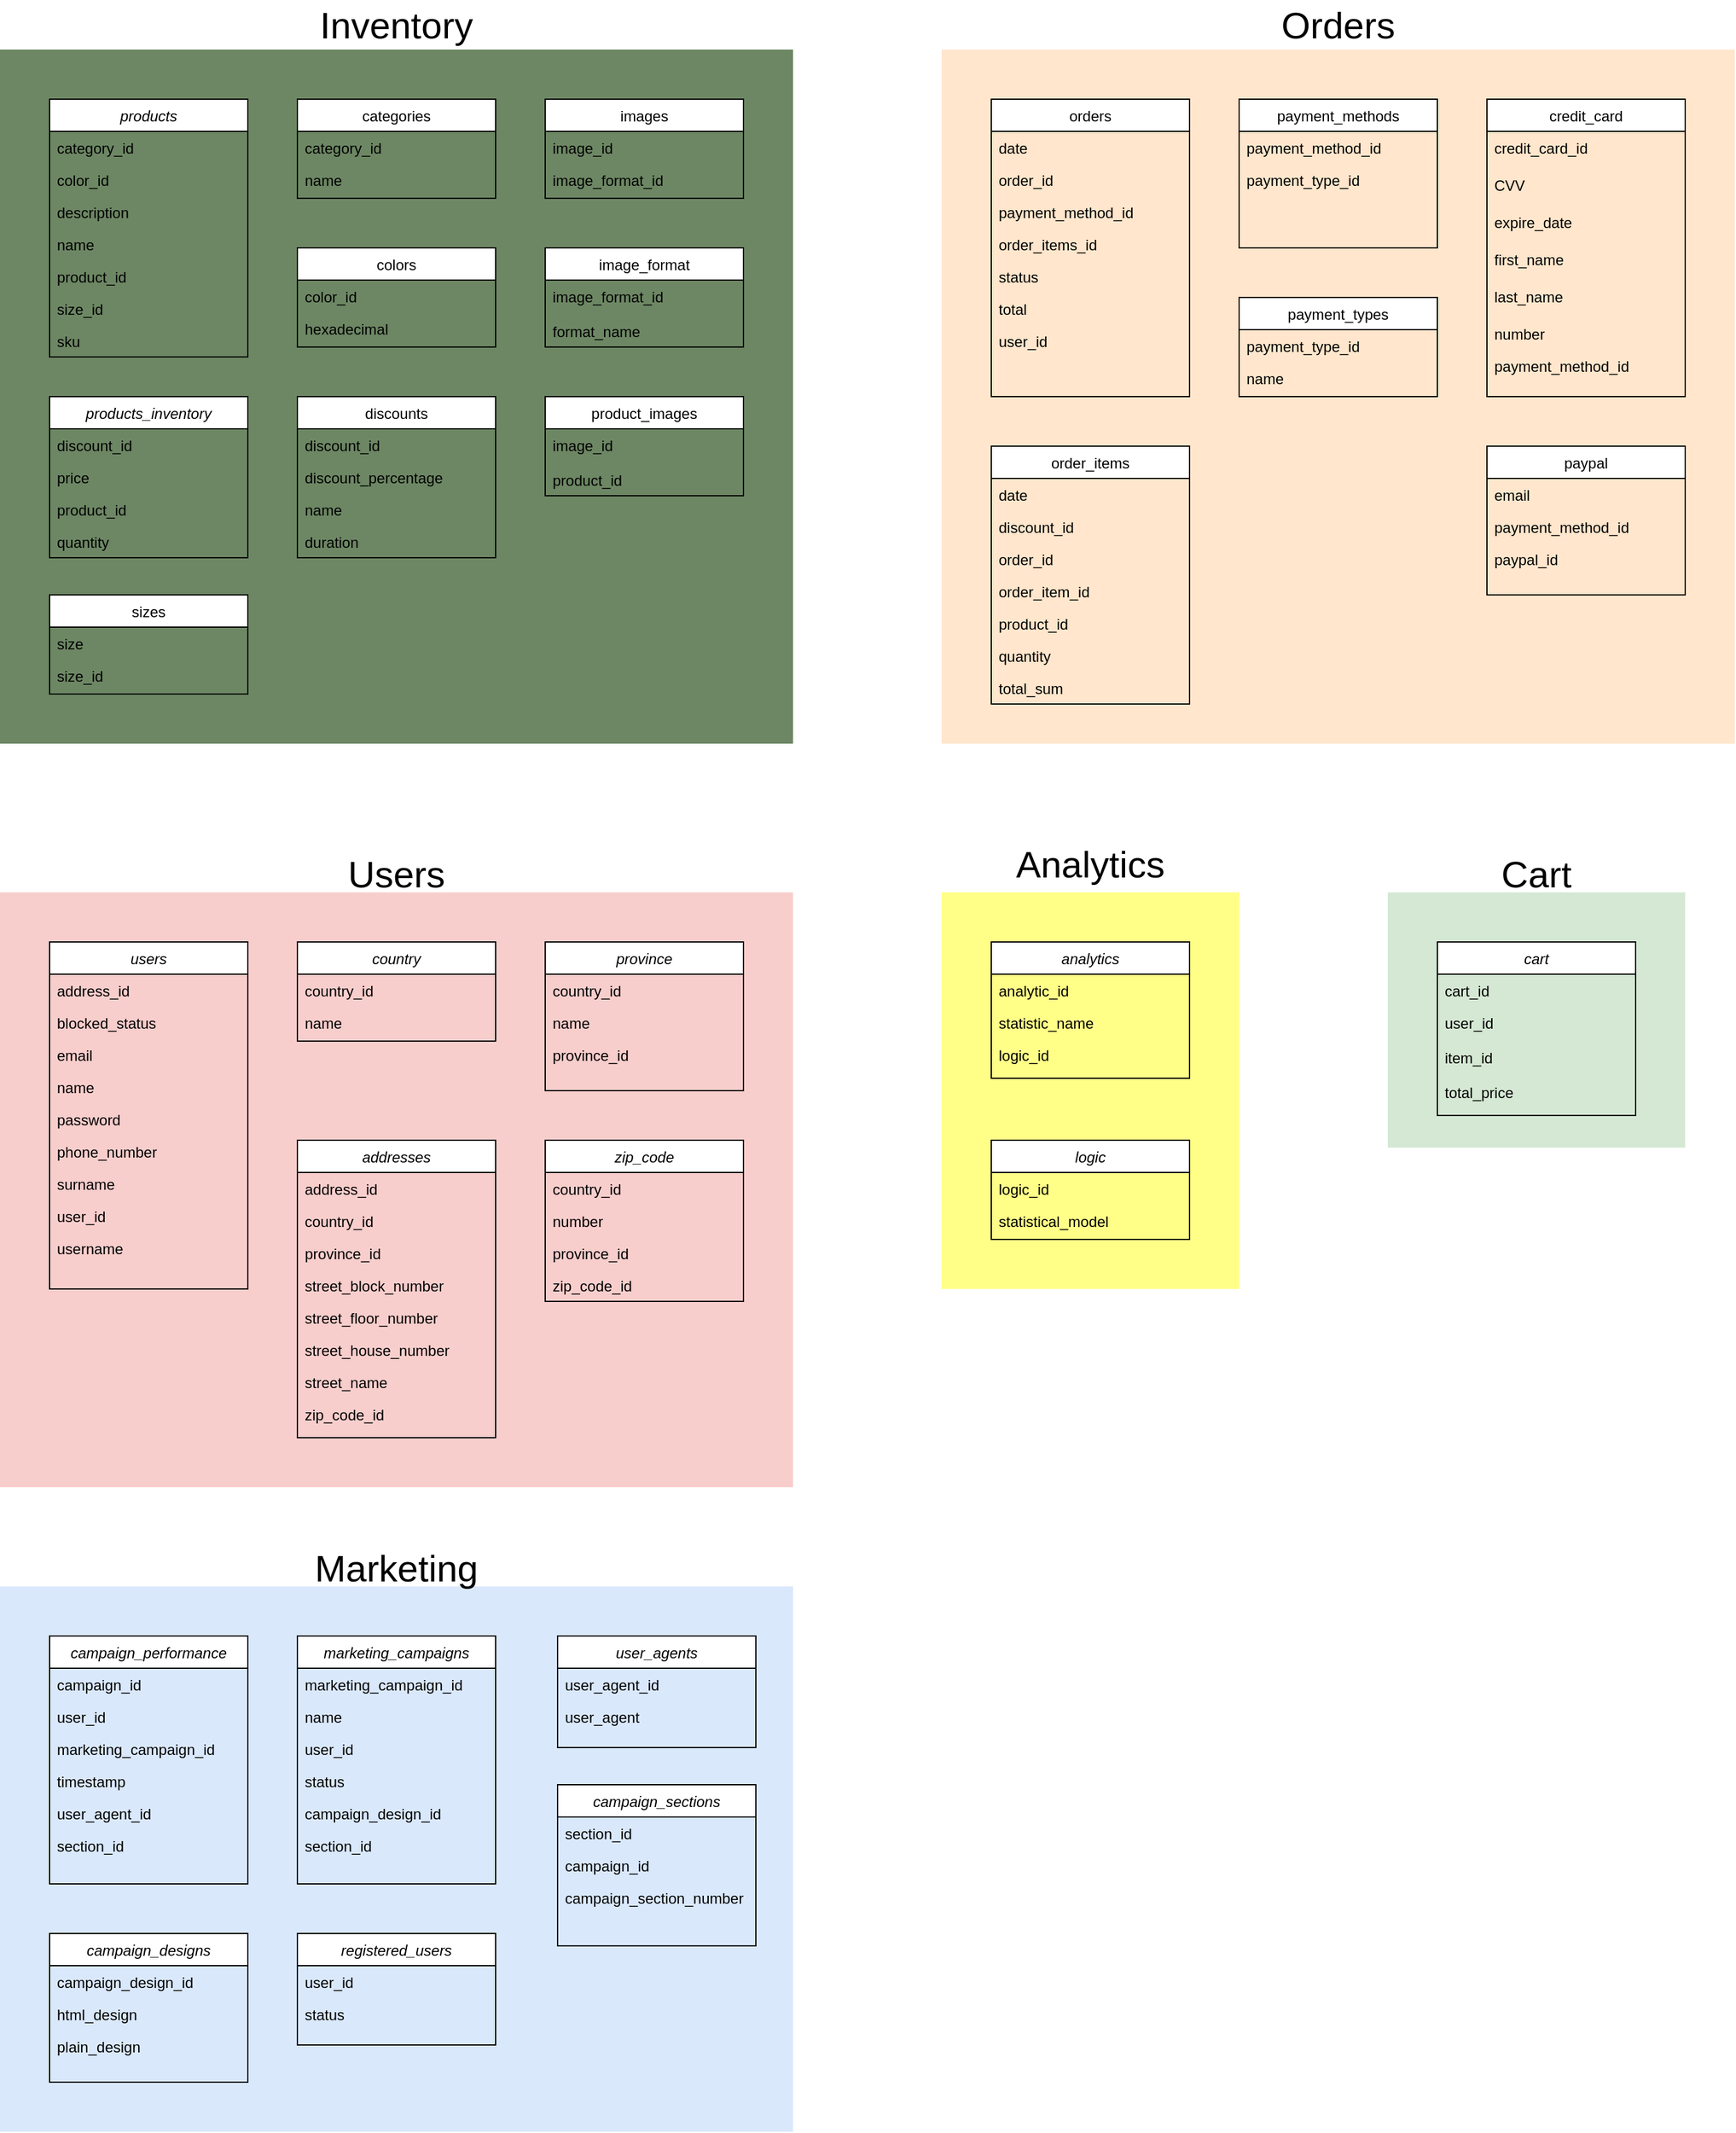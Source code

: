 <mxfile version="22.1.18" type="device">
  <diagram id="C5RBs43oDa-KdzZeNtuy" name="Page-1">
    <mxGraphModel dx="1932" dy="596" grid="1" gridSize="10" guides="1" tooltips="1" connect="1" arrows="1" fold="1" page="1" pageScale="1" pageWidth="827" pageHeight="1169" math="0" shadow="0">
      <root>
        <mxCell id="WIyWlLk6GJQsqaUBKTNV-0" />
        <mxCell id="WIyWlLk6GJQsqaUBKTNV-1" parent="WIyWlLk6GJQsqaUBKTNV-0" />
        <mxCell id="1sLEOMzaj6Zm85gz0d_X-195" value="" style="swimlane;startSize=0;fillColor=#f8cecc;strokeColor=none;swimlaneFillColor=#FFE6CC;" parent="WIyWlLk6GJQsqaUBKTNV-1" vertex="1">
          <mxGeometry y="80" width="640" height="560" as="geometry" />
        </mxCell>
        <mxCell id="1sLEOMzaj6Zm85gz0d_X-22" value="orders" style="swimlane;fontStyle=0;align=center;verticalAlign=top;childLayout=stackLayout;horizontal=1;startSize=26;horizontalStack=0;resizeParent=1;resizeLast=0;collapsible=1;marginBottom=0;rounded=0;shadow=0;strokeWidth=1;movable=1;resizable=1;rotatable=1;deletable=1;editable=1;locked=0;connectable=1;" parent="1sLEOMzaj6Zm85gz0d_X-195" vertex="1">
          <mxGeometry x="40" y="40" width="160" height="240" as="geometry">
            <mxRectangle x="550" y="140" width="160" height="26" as="alternateBounds" />
          </mxGeometry>
        </mxCell>
        <mxCell id="7e94CBMsOB2rFrGPo4Xj-64" value="date" style="text;align=left;verticalAlign=top;spacingLeft=4;spacingRight=4;overflow=hidden;rotatable=0;points=[[0,0.5],[1,0.5]];portConstraint=eastwest;" parent="1sLEOMzaj6Zm85gz0d_X-22" vertex="1">
          <mxGeometry y="26" width="160" height="26" as="geometry" />
        </mxCell>
        <mxCell id="1sLEOMzaj6Zm85gz0d_X-23" value="order_id" style="text;align=left;verticalAlign=top;spacingLeft=4;spacingRight=4;overflow=hidden;rotatable=0;points=[[0,0.5],[1,0.5]];portConstraint=eastwest;" parent="1sLEOMzaj6Zm85gz0d_X-22" vertex="1">
          <mxGeometry y="52" width="160" height="26" as="geometry" />
        </mxCell>
        <mxCell id="1sLEOMzaj6Zm85gz0d_X-24" value="payment_method_id" style="text;align=left;verticalAlign=top;spacingLeft=4;spacingRight=4;overflow=hidden;rotatable=0;points=[[0,0.5],[1,0.5]];portConstraint=eastwest;rounded=0;shadow=0;html=0;" parent="1sLEOMzaj6Zm85gz0d_X-22" vertex="1">
          <mxGeometry y="78" width="160" height="26" as="geometry" />
        </mxCell>
        <mxCell id="1sLEOMzaj6Zm85gz0d_X-27" value="order_items_id" style="text;align=left;verticalAlign=top;spacingLeft=4;spacingRight=4;overflow=hidden;rotatable=0;points=[[0,0.5],[1,0.5]];portConstraint=eastwest;rounded=0;shadow=0;html=0;" parent="1sLEOMzaj6Zm85gz0d_X-22" vertex="1">
          <mxGeometry y="104" width="160" height="26" as="geometry" />
        </mxCell>
        <mxCell id="1sLEOMzaj6Zm85gz0d_X-28" value="status" style="text;align=left;verticalAlign=top;spacingLeft=4;spacingRight=4;overflow=hidden;rotatable=0;points=[[0,0.5],[1,0.5]];portConstraint=eastwest;rounded=0;shadow=0;html=0;" parent="1sLEOMzaj6Zm85gz0d_X-22" vertex="1">
          <mxGeometry y="130" width="160" height="26" as="geometry" />
        </mxCell>
        <mxCell id="1sLEOMzaj6Zm85gz0d_X-26" value="total" style="text;align=left;verticalAlign=top;spacingLeft=4;spacingRight=4;overflow=hidden;rotatable=0;points=[[0,0.5],[1,0.5]];portConstraint=eastwest;rounded=0;shadow=0;html=0;" parent="1sLEOMzaj6Zm85gz0d_X-22" vertex="1">
          <mxGeometry y="156" width="160" height="26" as="geometry" />
        </mxCell>
        <mxCell id="1sLEOMzaj6Zm85gz0d_X-25" value="user_id" style="text;align=left;verticalAlign=top;spacingLeft=4;spacingRight=4;overflow=hidden;rotatable=0;points=[[0,0.5],[1,0.5]];portConstraint=eastwest;rounded=0;shadow=0;html=0;" parent="1sLEOMzaj6Zm85gz0d_X-22" vertex="1">
          <mxGeometry y="182" width="160" height="26" as="geometry" />
        </mxCell>
        <mxCell id="7e94CBMsOB2rFrGPo4Xj-13" value="credit_card" style="swimlane;fontStyle=0;align=center;verticalAlign=top;childLayout=stackLayout;horizontal=1;startSize=26;horizontalStack=0;resizeParent=1;resizeLast=0;collapsible=1;marginBottom=0;rounded=0;shadow=0;strokeWidth=1;movable=1;resizable=1;rotatable=1;deletable=1;editable=1;locked=0;connectable=1;" parent="1sLEOMzaj6Zm85gz0d_X-195" vertex="1">
          <mxGeometry x="440" y="40" width="160" height="240" as="geometry">
            <mxRectangle x="550" y="140" width="160" height="26" as="alternateBounds" />
          </mxGeometry>
        </mxCell>
        <mxCell id="7e94CBMsOB2rFrGPo4Xj-58" value="credit_card_id" style="text;align=left;verticalAlign=top;spacingLeft=4;spacingRight=4;overflow=hidden;rotatable=0;points=[[0,0.5],[1,0.5]];portConstraint=eastwest;rounded=0;shadow=0;html=0;" parent="7e94CBMsOB2rFrGPo4Xj-13" vertex="1">
          <mxGeometry y="26" width="160" height="30" as="geometry" />
        </mxCell>
        <mxCell id="7e94CBMsOB2rFrGPo4Xj-19" value="CVV" style="text;align=left;verticalAlign=top;spacingLeft=4;spacingRight=4;overflow=hidden;rotatable=0;points=[[0,0.5],[1,0.5]];portConstraint=eastwest;rounded=0;shadow=0;html=0;" parent="7e94CBMsOB2rFrGPo4Xj-13" vertex="1">
          <mxGeometry y="56" width="160" height="30" as="geometry" />
        </mxCell>
        <mxCell id="7e94CBMsOB2rFrGPo4Xj-17" value="expire_date" style="text;align=left;verticalAlign=top;spacingLeft=4;spacingRight=4;overflow=hidden;rotatable=0;points=[[0,0.5],[1,0.5]];portConstraint=eastwest;rounded=0;shadow=0;html=0;" parent="7e94CBMsOB2rFrGPo4Xj-13" vertex="1">
          <mxGeometry y="86" width="160" height="30" as="geometry" />
        </mxCell>
        <mxCell id="7e94CBMsOB2rFrGPo4Xj-61" value="first_name" style="text;align=left;verticalAlign=top;spacingLeft=4;spacingRight=4;overflow=hidden;rotatable=0;points=[[0,0.5],[1,0.5]];portConstraint=eastwest;rounded=0;shadow=0;html=0;" parent="7e94CBMsOB2rFrGPo4Xj-13" vertex="1">
          <mxGeometry y="116" width="160" height="30" as="geometry" />
        </mxCell>
        <mxCell id="7e94CBMsOB2rFrGPo4Xj-62" value="last_name" style="text;align=left;verticalAlign=top;spacingLeft=4;spacingRight=4;overflow=hidden;rotatable=0;points=[[0,0.5],[1,0.5]];portConstraint=eastwest;rounded=0;shadow=0;html=0;" parent="7e94CBMsOB2rFrGPo4Xj-13" vertex="1">
          <mxGeometry y="146" width="160" height="30" as="geometry" />
        </mxCell>
        <mxCell id="7e94CBMsOB2rFrGPo4Xj-16" value="number" style="text;align=left;verticalAlign=top;spacingLeft=4;spacingRight=4;overflow=hidden;rotatable=0;points=[[0,0.5],[1,0.5]];portConstraint=eastwest;rounded=0;shadow=0;html=0;" parent="7e94CBMsOB2rFrGPo4Xj-13" vertex="1">
          <mxGeometry y="176" width="160" height="26" as="geometry" />
        </mxCell>
        <mxCell id="7e94CBMsOB2rFrGPo4Xj-14" value="payment_method_id" style="text;align=left;verticalAlign=top;spacingLeft=4;spacingRight=4;overflow=hidden;rotatable=0;points=[[0,0.5],[1,0.5]];portConstraint=eastwest;" parent="7e94CBMsOB2rFrGPo4Xj-13" vertex="1">
          <mxGeometry y="202" width="160" height="26" as="geometry" />
        </mxCell>
        <mxCell id="7e94CBMsOB2rFrGPo4Xj-36" value="order_items" style="swimlane;fontStyle=0;align=center;verticalAlign=top;childLayout=stackLayout;horizontal=1;startSize=26;horizontalStack=0;resizeParent=1;resizeLast=0;collapsible=1;marginBottom=0;rounded=0;shadow=0;strokeWidth=1;movable=1;resizable=1;rotatable=1;deletable=1;editable=1;locked=0;connectable=1;" parent="1sLEOMzaj6Zm85gz0d_X-195" vertex="1">
          <mxGeometry x="40" y="320" width="160" height="208" as="geometry">
            <mxRectangle x="550" y="140" width="160" height="26" as="alternateBounds" />
          </mxGeometry>
        </mxCell>
        <mxCell id="7e94CBMsOB2rFrGPo4Xj-43" value="date" style="text;align=left;verticalAlign=top;spacingLeft=4;spacingRight=4;overflow=hidden;rotatable=0;points=[[0,0.5],[1,0.5]];portConstraint=eastwest;rounded=0;shadow=0;html=0;" parent="7e94CBMsOB2rFrGPo4Xj-36" vertex="1">
          <mxGeometry y="26" width="160" height="26" as="geometry" />
        </mxCell>
        <mxCell id="7e94CBMsOB2rFrGPo4Xj-65" value="discount_id" style="text;align=left;verticalAlign=top;spacingLeft=4;spacingRight=4;overflow=hidden;rotatable=0;points=[[0,0.5],[1,0.5]];portConstraint=eastwest;rounded=0;shadow=0;html=0;" parent="7e94CBMsOB2rFrGPo4Xj-36" vertex="1">
          <mxGeometry y="52" width="160" height="26" as="geometry" />
        </mxCell>
        <mxCell id="7e94CBMsOB2rFrGPo4Xj-37" value="order_id" style="text;align=left;verticalAlign=top;spacingLeft=4;spacingRight=4;overflow=hidden;rotatable=0;points=[[0,0.5],[1,0.5]];portConstraint=eastwest;" parent="7e94CBMsOB2rFrGPo4Xj-36" vertex="1">
          <mxGeometry y="78" width="160" height="26" as="geometry" />
        </mxCell>
        <mxCell id="7e94CBMsOB2rFrGPo4Xj-44" value="order_item_id" style="text;align=left;verticalAlign=top;spacingLeft=4;spacingRight=4;overflow=hidden;rotatable=0;points=[[0,0.5],[1,0.5]];portConstraint=eastwest;rounded=0;shadow=0;html=0;" parent="7e94CBMsOB2rFrGPo4Xj-36" vertex="1">
          <mxGeometry y="104" width="160" height="26" as="geometry" />
        </mxCell>
        <mxCell id="7e94CBMsOB2rFrGPo4Xj-39" value="product_id" style="text;align=left;verticalAlign=top;spacingLeft=4;spacingRight=4;overflow=hidden;rotatable=0;points=[[0,0.5],[1,0.5]];portConstraint=eastwest;rounded=0;shadow=0;html=0;" parent="7e94CBMsOB2rFrGPo4Xj-36" vertex="1">
          <mxGeometry y="130" width="160" height="26" as="geometry" />
        </mxCell>
        <mxCell id="7e94CBMsOB2rFrGPo4Xj-38" value="quantity" style="text;align=left;verticalAlign=top;spacingLeft=4;spacingRight=4;overflow=hidden;rotatable=0;points=[[0,0.5],[1,0.5]];portConstraint=eastwest;rounded=0;shadow=0;html=0;" parent="7e94CBMsOB2rFrGPo4Xj-36" vertex="1">
          <mxGeometry y="156" width="160" height="26" as="geometry" />
        </mxCell>
        <mxCell id="7e94CBMsOB2rFrGPo4Xj-41" value="total_sum" style="text;align=left;verticalAlign=top;spacingLeft=4;spacingRight=4;overflow=hidden;rotatable=0;points=[[0,0.5],[1,0.5]];portConstraint=eastwest;rounded=0;shadow=0;html=0;" parent="7e94CBMsOB2rFrGPo4Xj-36" vertex="1">
          <mxGeometry y="182" width="160" height="26" as="geometry" />
        </mxCell>
        <mxCell id="7e94CBMsOB2rFrGPo4Xj-45" value="payment_methods" style="swimlane;fontStyle=0;align=center;verticalAlign=top;childLayout=stackLayout;horizontal=1;startSize=26;horizontalStack=0;resizeParent=1;resizeLast=0;collapsible=1;marginBottom=0;rounded=0;shadow=0;strokeWidth=1;movable=1;resizable=1;rotatable=1;deletable=1;editable=1;locked=0;connectable=1;" parent="1sLEOMzaj6Zm85gz0d_X-195" vertex="1">
          <mxGeometry x="240" y="40" width="160" height="120" as="geometry">
            <mxRectangle x="550" y="140" width="160" height="26" as="alternateBounds" />
          </mxGeometry>
        </mxCell>
        <mxCell id="7e94CBMsOB2rFrGPo4Xj-46" value="payment_method_id" style="text;align=left;verticalAlign=top;spacingLeft=4;spacingRight=4;overflow=hidden;rotatable=0;points=[[0,0.5],[1,0.5]];portConstraint=eastwest;" parent="7e94CBMsOB2rFrGPo4Xj-45" vertex="1">
          <mxGeometry y="26" width="160" height="26" as="geometry" />
        </mxCell>
        <mxCell id="7e94CBMsOB2rFrGPo4Xj-51" value="payment_type_id" style="text;align=left;verticalAlign=top;spacingLeft=4;spacingRight=4;overflow=hidden;rotatable=0;points=[[0,0.5],[1,0.5]];portConstraint=eastwest;" parent="7e94CBMsOB2rFrGPo4Xj-45" vertex="1">
          <mxGeometry y="52" width="160" height="26" as="geometry" />
        </mxCell>
        <mxCell id="7e94CBMsOB2rFrGPo4Xj-52" value="paypal" style="swimlane;fontStyle=0;align=center;verticalAlign=top;childLayout=stackLayout;horizontal=1;startSize=26;horizontalStack=0;resizeParent=1;resizeLast=0;collapsible=1;marginBottom=0;rounded=0;shadow=0;strokeWidth=1;movable=1;resizable=1;rotatable=1;deletable=1;editable=1;locked=0;connectable=1;" parent="1sLEOMzaj6Zm85gz0d_X-195" vertex="1">
          <mxGeometry x="440" y="320" width="160" height="120" as="geometry">
            <mxRectangle x="550" y="140" width="160" height="26" as="alternateBounds" />
          </mxGeometry>
        </mxCell>
        <mxCell id="7e94CBMsOB2rFrGPo4Xj-54" value="email" style="text;align=left;verticalAlign=top;spacingLeft=4;spacingRight=4;overflow=hidden;rotatable=0;points=[[0,0.5],[1,0.5]];portConstraint=eastwest;rounded=0;shadow=0;html=0;" parent="7e94CBMsOB2rFrGPo4Xj-52" vertex="1">
          <mxGeometry y="26" width="160" height="26" as="geometry" />
        </mxCell>
        <mxCell id="7e94CBMsOB2rFrGPo4Xj-53" value="payment_method_id" style="text;align=left;verticalAlign=top;spacingLeft=4;spacingRight=4;overflow=hidden;rotatable=0;points=[[0,0.5],[1,0.5]];portConstraint=eastwest;" parent="7e94CBMsOB2rFrGPo4Xj-52" vertex="1">
          <mxGeometry y="52" width="160" height="26" as="geometry" />
        </mxCell>
        <mxCell id="7e94CBMsOB2rFrGPo4Xj-59" value="paypal_id" style="text;align=left;verticalAlign=top;spacingLeft=4;spacingRight=4;overflow=hidden;rotatable=0;points=[[0,0.5],[1,0.5]];portConstraint=eastwest;rounded=0;shadow=0;html=0;" parent="7e94CBMsOB2rFrGPo4Xj-52" vertex="1">
          <mxGeometry y="78" width="160" height="26" as="geometry" />
        </mxCell>
        <mxCell id="7e94CBMsOB2rFrGPo4Xj-66" value="payment_types" style="swimlane;fontStyle=0;align=center;verticalAlign=top;childLayout=stackLayout;horizontal=1;startSize=26;horizontalStack=0;resizeParent=1;resizeLast=0;collapsible=1;marginBottom=0;rounded=0;shadow=0;strokeWidth=1;movable=1;resizable=1;rotatable=1;deletable=1;editable=1;locked=0;connectable=1;" parent="1sLEOMzaj6Zm85gz0d_X-195" vertex="1">
          <mxGeometry x="240" y="200" width="160" height="80" as="geometry">
            <mxRectangle x="550" y="140" width="160" height="26" as="alternateBounds" />
          </mxGeometry>
        </mxCell>
        <mxCell id="7e94CBMsOB2rFrGPo4Xj-67" value="payment_type_id" style="text;align=left;verticalAlign=top;spacingLeft=4;spacingRight=4;overflow=hidden;rotatable=0;points=[[0,0.5],[1,0.5]];portConstraint=eastwest;" parent="7e94CBMsOB2rFrGPo4Xj-66" vertex="1">
          <mxGeometry y="26" width="160" height="26" as="geometry" />
        </mxCell>
        <mxCell id="7e94CBMsOB2rFrGPo4Xj-68" value="name" style="text;align=left;verticalAlign=top;spacingLeft=4;spacingRight=4;overflow=hidden;rotatable=0;points=[[0,0.5],[1,0.5]];portConstraint=eastwest;" parent="7e94CBMsOB2rFrGPo4Xj-66" vertex="1">
          <mxGeometry y="52" width="160" height="26" as="geometry" />
        </mxCell>
        <mxCell id="1sLEOMzaj6Zm85gz0d_X-196" value="" style="swimlane;startSize=0;fillColor=#f8cecc;strokeColor=none;swimlaneFillColor=#6D8764;" parent="WIyWlLk6GJQsqaUBKTNV-1" vertex="1">
          <mxGeometry x="-760" y="80" width="640" height="560" as="geometry" />
        </mxCell>
        <mxCell id="zkfFHV4jXpPFQw0GAbJ--0" value="products" style="swimlane;fontStyle=2;align=center;verticalAlign=top;childLayout=stackLayout;horizontal=1;startSize=26;horizontalStack=0;resizeParent=1;resizeLast=0;collapsible=1;marginBottom=0;rounded=0;shadow=0;strokeWidth=1;movable=1;resizable=1;rotatable=1;deletable=1;editable=1;locked=0;connectable=1;" parent="1sLEOMzaj6Zm85gz0d_X-196" vertex="1">
          <mxGeometry x="40" y="40" width="160" height="208" as="geometry">
            <mxRectangle x="230" y="140" width="160" height="26" as="alternateBounds" />
          </mxGeometry>
        </mxCell>
        <mxCell id="zkfFHV4jXpPFQw0GAbJ--5" value="category_id" style="text;align=left;verticalAlign=top;spacingLeft=4;spacingRight=4;overflow=hidden;rotatable=0;points=[[0,0.5],[1,0.5]];portConstraint=eastwest;" parent="zkfFHV4jXpPFQw0GAbJ--0" vertex="1">
          <mxGeometry y="26" width="160" height="26" as="geometry" />
        </mxCell>
        <mxCell id="1sLEOMzaj6Zm85gz0d_X-16" value="color_id" style="text;align=left;verticalAlign=top;spacingLeft=4;spacingRight=4;overflow=hidden;rotatable=0;points=[[0,0.5],[1,0.5]];portConstraint=eastwest;rounded=0;shadow=0;html=0;" parent="zkfFHV4jXpPFQw0GAbJ--0" vertex="1">
          <mxGeometry y="52" width="160" height="26" as="geometry" />
        </mxCell>
        <mxCell id="7e94CBMsOB2rFrGPo4Xj-2" value="description" style="text;align=left;verticalAlign=top;spacingLeft=4;spacingRight=4;overflow=hidden;rotatable=0;points=[[0,0.5],[1,0.5]];portConstraint=eastwest;rounded=0;shadow=0;html=0;" parent="zkfFHV4jXpPFQw0GAbJ--0" vertex="1">
          <mxGeometry y="78" width="160" height="26" as="geometry" />
        </mxCell>
        <mxCell id="zkfFHV4jXpPFQw0GAbJ--2" value="name" style="text;align=left;verticalAlign=top;spacingLeft=4;spacingRight=4;overflow=hidden;rotatable=0;points=[[0,0.5],[1,0.5]];portConstraint=eastwest;rounded=0;shadow=0;html=0;" parent="zkfFHV4jXpPFQw0GAbJ--0" vertex="1">
          <mxGeometry y="104" width="160" height="26" as="geometry" />
        </mxCell>
        <mxCell id="zkfFHV4jXpPFQw0GAbJ--1" value="product_id" style="text;align=left;verticalAlign=top;spacingLeft=4;spacingRight=4;overflow=hidden;rotatable=0;points=[[0,0.5],[1,0.5]];portConstraint=eastwest;" parent="zkfFHV4jXpPFQw0GAbJ--0" vertex="1">
          <mxGeometry y="130" width="160" height="26" as="geometry" />
        </mxCell>
        <mxCell id="1sLEOMzaj6Zm85gz0d_X-17" value="size_id" style="text;align=left;verticalAlign=top;spacingLeft=4;spacingRight=4;overflow=hidden;rotatable=0;points=[[0,0.5],[1,0.5]];portConstraint=eastwest;rounded=0;shadow=0;html=0;" parent="zkfFHV4jXpPFQw0GAbJ--0" vertex="1">
          <mxGeometry y="156" width="160" height="26" as="geometry" />
        </mxCell>
        <mxCell id="1sLEOMzaj6Zm85gz0d_X-10" value="sku" style="text;align=left;verticalAlign=top;spacingLeft=4;spacingRight=4;overflow=hidden;rotatable=0;points=[[0,0.5],[1,0.5]];portConstraint=eastwest;rounded=0;shadow=0;html=0;" parent="zkfFHV4jXpPFQw0GAbJ--0" vertex="1">
          <mxGeometry y="182" width="160" height="26" as="geometry" />
        </mxCell>
        <mxCell id="zkfFHV4jXpPFQw0GAbJ--13" value="categories" style="swimlane;fontStyle=0;align=center;verticalAlign=top;childLayout=stackLayout;horizontal=1;startSize=26;horizontalStack=0;resizeParent=1;resizeLast=0;collapsible=1;marginBottom=0;rounded=0;shadow=0;strokeWidth=1;movable=1;resizable=1;rotatable=1;deletable=1;editable=1;locked=0;connectable=1;" parent="1sLEOMzaj6Zm85gz0d_X-196" vertex="1">
          <mxGeometry x="240" y="40" width="160" height="80" as="geometry">
            <mxRectangle x="340" y="380" width="170" height="26" as="alternateBounds" />
          </mxGeometry>
        </mxCell>
        <mxCell id="1sLEOMzaj6Zm85gz0d_X-11" value="category_id" style="text;align=left;verticalAlign=top;spacingLeft=4;spacingRight=4;overflow=hidden;rotatable=0;points=[[0,0.5],[1,0.5]];portConstraint=eastwest;" parent="zkfFHV4jXpPFQw0GAbJ--13" vertex="1">
          <mxGeometry y="26" width="160" height="26" as="geometry" />
        </mxCell>
        <mxCell id="zkfFHV4jXpPFQw0GAbJ--14" value="name" style="text;align=left;verticalAlign=top;spacingLeft=4;spacingRight=4;overflow=hidden;rotatable=0;points=[[0,0.5],[1,0.5]];portConstraint=eastwest;" parent="zkfFHV4jXpPFQw0GAbJ--13" vertex="1">
          <mxGeometry y="52" width="160" height="26" as="geometry" />
        </mxCell>
        <mxCell id="1sLEOMzaj6Zm85gz0d_X-12" value="colors" style="swimlane;fontStyle=0;align=center;verticalAlign=top;childLayout=stackLayout;horizontal=1;startSize=26;horizontalStack=0;resizeParent=1;resizeLast=0;collapsible=1;marginBottom=0;rounded=0;shadow=0;strokeWidth=1;movable=1;resizable=1;rotatable=1;deletable=1;editable=1;locked=0;connectable=1;" parent="1sLEOMzaj6Zm85gz0d_X-196" vertex="1">
          <mxGeometry x="240" y="160" width="160" height="80" as="geometry">
            <mxRectangle x="340" y="380" width="170" height="26" as="alternateBounds" />
          </mxGeometry>
        </mxCell>
        <mxCell id="1sLEOMzaj6Zm85gz0d_X-13" value="color_id" style="text;align=left;verticalAlign=top;spacingLeft=4;spacingRight=4;overflow=hidden;rotatable=0;points=[[0,0.5],[1,0.5]];portConstraint=eastwest;" parent="1sLEOMzaj6Zm85gz0d_X-12" vertex="1">
          <mxGeometry y="26" width="160" height="26" as="geometry" />
        </mxCell>
        <mxCell id="1sLEOMzaj6Zm85gz0d_X-14" value="hexadecimal" style="text;align=left;verticalAlign=top;spacingLeft=4;spacingRight=4;overflow=hidden;rotatable=0;points=[[0,0.5],[1,0.5]];portConstraint=eastwest;" parent="1sLEOMzaj6Zm85gz0d_X-12" vertex="1">
          <mxGeometry y="52" width="160" height="26" as="geometry" />
        </mxCell>
        <mxCell id="zkfFHV4jXpPFQw0GAbJ--6" value="sizes" style="swimlane;fontStyle=0;align=center;verticalAlign=top;childLayout=stackLayout;horizontal=1;startSize=26;horizontalStack=0;resizeParent=1;resizeLast=0;collapsible=1;marginBottom=0;rounded=0;shadow=0;strokeWidth=1;movable=1;resizable=1;rotatable=1;deletable=1;editable=1;locked=0;connectable=1;" parent="1sLEOMzaj6Zm85gz0d_X-196" vertex="1">
          <mxGeometry x="40" y="440" width="160" height="80" as="geometry">
            <mxRectangle x="130" y="380" width="160" height="26" as="alternateBounds" />
          </mxGeometry>
        </mxCell>
        <mxCell id="zkfFHV4jXpPFQw0GAbJ--8" value="size" style="text;align=left;verticalAlign=top;spacingLeft=4;spacingRight=4;overflow=hidden;rotatable=0;points=[[0,0.5],[1,0.5]];portConstraint=eastwest;rounded=0;shadow=0;html=0;" parent="zkfFHV4jXpPFQw0GAbJ--6" vertex="1">
          <mxGeometry y="26" width="160" height="26" as="geometry" />
        </mxCell>
        <mxCell id="zkfFHV4jXpPFQw0GAbJ--7" value="size_id" style="text;align=left;verticalAlign=top;spacingLeft=4;spacingRight=4;overflow=hidden;rotatable=0;points=[[0,0.5],[1,0.5]];portConstraint=eastwest;" parent="zkfFHV4jXpPFQw0GAbJ--6" vertex="1">
          <mxGeometry y="52" width="160" height="26" as="geometry" />
        </mxCell>
        <mxCell id="1sLEOMzaj6Zm85gz0d_X-78" value="discounts" style="swimlane;fontStyle=0;align=center;verticalAlign=top;childLayout=stackLayout;horizontal=1;startSize=26;horizontalStack=0;resizeParent=1;resizeLast=0;collapsible=1;marginBottom=0;rounded=0;shadow=0;strokeWidth=1;movable=1;resizable=1;rotatable=1;deletable=1;editable=1;locked=0;connectable=1;" parent="1sLEOMzaj6Zm85gz0d_X-196" vertex="1">
          <mxGeometry x="240" y="280" width="160" height="130" as="geometry">
            <mxRectangle x="130" y="380" width="160" height="26" as="alternateBounds" />
          </mxGeometry>
        </mxCell>
        <mxCell id="1sLEOMzaj6Zm85gz0d_X-79" value="discount_id" style="text;align=left;verticalAlign=top;spacingLeft=4;spacingRight=4;overflow=hidden;rotatable=0;points=[[0,0.5],[1,0.5]];portConstraint=eastwest;" parent="1sLEOMzaj6Zm85gz0d_X-78" vertex="1">
          <mxGeometry y="26" width="160" height="26" as="geometry" />
        </mxCell>
        <mxCell id="1sLEOMzaj6Zm85gz0d_X-80" value="discount_percentage" style="text;align=left;verticalAlign=top;spacingLeft=4;spacingRight=4;overflow=hidden;rotatable=0;points=[[0,0.5],[1,0.5]];portConstraint=eastwest;rounded=0;shadow=0;html=0;" parent="1sLEOMzaj6Zm85gz0d_X-78" vertex="1">
          <mxGeometry y="52" width="160" height="26" as="geometry" />
        </mxCell>
        <mxCell id="1sLEOMzaj6Zm85gz0d_X-81" value="name" style="text;align=left;verticalAlign=top;spacingLeft=4;spacingRight=4;overflow=hidden;rotatable=0;points=[[0,0.5],[1,0.5]];portConstraint=eastwest;rounded=0;shadow=0;html=0;" parent="1sLEOMzaj6Zm85gz0d_X-78" vertex="1">
          <mxGeometry y="78" width="160" height="26" as="geometry" />
        </mxCell>
        <mxCell id="7e94CBMsOB2rFrGPo4Xj-12" value="duration" style="text;align=left;verticalAlign=top;spacingLeft=4;spacingRight=4;overflow=hidden;rotatable=0;points=[[0,0.5],[1,0.5]];portConstraint=eastwest;rounded=0;shadow=0;html=0;" parent="1sLEOMzaj6Zm85gz0d_X-78" vertex="1">
          <mxGeometry y="104" width="160" height="26" as="geometry" />
        </mxCell>
        <mxCell id="7e94CBMsOB2rFrGPo4Xj-3" value="images" style="swimlane;fontStyle=0;align=center;verticalAlign=top;childLayout=stackLayout;horizontal=1;startSize=26;horizontalStack=0;resizeParent=1;resizeLast=0;collapsible=1;marginBottom=0;rounded=0;shadow=0;strokeWidth=1;movable=1;resizable=1;rotatable=1;deletable=1;editable=1;locked=0;connectable=1;" parent="1sLEOMzaj6Zm85gz0d_X-196" vertex="1">
          <mxGeometry x="440" y="40" width="160" height="80" as="geometry">
            <mxRectangle x="130" y="380" width="160" height="26" as="alternateBounds" />
          </mxGeometry>
        </mxCell>
        <mxCell id="7e94CBMsOB2rFrGPo4Xj-4" value="image_id" style="text;align=left;verticalAlign=top;spacingLeft=4;spacingRight=4;overflow=hidden;rotatable=0;points=[[0,0.5],[1,0.5]];portConstraint=eastwest;" parent="7e94CBMsOB2rFrGPo4Xj-3" vertex="1">
          <mxGeometry y="26" width="160" height="26" as="geometry" />
        </mxCell>
        <mxCell id="7e94CBMsOB2rFrGPo4Xj-5" value="image_format_id" style="text;align=left;verticalAlign=top;spacingLeft=4;spacingRight=4;overflow=hidden;rotatable=0;points=[[0,0.5],[1,0.5]];portConstraint=eastwest;rounded=0;shadow=0;html=0;" parent="7e94CBMsOB2rFrGPo4Xj-3" vertex="1">
          <mxGeometry y="52" width="160" height="28" as="geometry" />
        </mxCell>
        <mxCell id="7e94CBMsOB2rFrGPo4Xj-22" value="products_inventory" style="swimlane;fontStyle=2;align=center;verticalAlign=top;childLayout=stackLayout;horizontal=1;startSize=26;horizontalStack=0;resizeParent=1;resizeLast=0;collapsible=1;marginBottom=0;rounded=0;shadow=0;strokeWidth=1;movable=1;resizable=1;rotatable=1;deletable=1;editable=1;locked=0;connectable=1;" parent="1sLEOMzaj6Zm85gz0d_X-196" vertex="1">
          <mxGeometry x="40" y="280" width="160" height="130" as="geometry">
            <mxRectangle x="230" y="140" width="160" height="26" as="alternateBounds" />
          </mxGeometry>
        </mxCell>
        <mxCell id="7e94CBMsOB2rFrGPo4Xj-26" value="discount_id" style="text;align=left;verticalAlign=top;spacingLeft=4;spacingRight=4;overflow=hidden;rotatable=0;points=[[0,0.5],[1,0.5]];portConstraint=eastwest;rounded=0;shadow=0;html=0;" parent="7e94CBMsOB2rFrGPo4Xj-22" vertex="1">
          <mxGeometry y="26" width="160" height="26" as="geometry" />
        </mxCell>
        <mxCell id="7e94CBMsOB2rFrGPo4Xj-35" value="price" style="text;align=left;verticalAlign=top;spacingLeft=4;spacingRight=4;overflow=hidden;rotatable=0;points=[[0,0.5],[1,0.5]];portConstraint=eastwest;rounded=0;shadow=0;html=0;" parent="7e94CBMsOB2rFrGPo4Xj-22" vertex="1">
          <mxGeometry y="52" width="160" height="26" as="geometry" />
        </mxCell>
        <mxCell id="7e94CBMsOB2rFrGPo4Xj-23" value="product_id" style="text;align=left;verticalAlign=top;spacingLeft=4;spacingRight=4;overflow=hidden;rotatable=0;points=[[0,0.5],[1,0.5]];portConstraint=eastwest;" parent="7e94CBMsOB2rFrGPo4Xj-22" vertex="1">
          <mxGeometry y="78" width="160" height="26" as="geometry" />
        </mxCell>
        <mxCell id="7e94CBMsOB2rFrGPo4Xj-31" value="quantity" style="text;align=left;verticalAlign=top;spacingLeft=4;spacingRight=4;overflow=hidden;rotatable=0;points=[[0,0.5],[1,0.5]];portConstraint=eastwest;rounded=0;shadow=0;html=0;" parent="7e94CBMsOB2rFrGPo4Xj-22" vertex="1">
          <mxGeometry y="104" width="160" height="26" as="geometry" />
        </mxCell>
        <mxCell id="m2qxsxF7ZrEt6D16CNLU-0" value="image_format" style="swimlane;fontStyle=0;align=center;verticalAlign=top;childLayout=stackLayout;horizontal=1;startSize=26;horizontalStack=0;resizeParent=1;resizeLast=0;collapsible=1;marginBottom=0;rounded=0;shadow=0;strokeWidth=1;movable=1;resizable=1;rotatable=1;deletable=1;editable=1;locked=0;connectable=1;" parent="1sLEOMzaj6Zm85gz0d_X-196" vertex="1">
          <mxGeometry x="440" y="160" width="160" height="80" as="geometry">
            <mxRectangle x="130" y="380" width="160" height="26" as="alternateBounds" />
          </mxGeometry>
        </mxCell>
        <mxCell id="m2qxsxF7ZrEt6D16CNLU-2" value="image_format_id" style="text;align=left;verticalAlign=top;spacingLeft=4;spacingRight=4;overflow=hidden;rotatable=0;points=[[0,0.5],[1,0.5]];portConstraint=eastwest;rounded=0;shadow=0;html=0;" parent="m2qxsxF7ZrEt6D16CNLU-0" vertex="1">
          <mxGeometry y="26" width="160" height="28" as="geometry" />
        </mxCell>
        <mxCell id="m2qxsxF7ZrEt6D16CNLU-1" value="format_name" style="text;align=left;verticalAlign=top;spacingLeft=4;spacingRight=4;overflow=hidden;rotatable=0;points=[[0,0.5],[1,0.5]];portConstraint=eastwest;" parent="m2qxsxF7ZrEt6D16CNLU-0" vertex="1">
          <mxGeometry y="54" width="160" height="26" as="geometry" />
        </mxCell>
        <mxCell id="m2qxsxF7ZrEt6D16CNLU-3" value="product_images" style="swimlane;fontStyle=0;align=center;verticalAlign=top;childLayout=stackLayout;horizontal=1;startSize=26;horizontalStack=0;resizeParent=1;resizeLast=0;collapsible=1;marginBottom=0;rounded=0;shadow=0;strokeWidth=1;movable=1;resizable=1;rotatable=1;deletable=1;editable=1;locked=0;connectable=1;" parent="1sLEOMzaj6Zm85gz0d_X-196" vertex="1">
          <mxGeometry x="440" y="280" width="160" height="80" as="geometry">
            <mxRectangle x="130" y="380" width="160" height="26" as="alternateBounds" />
          </mxGeometry>
        </mxCell>
        <mxCell id="m2qxsxF7ZrEt6D16CNLU-4" value="image_id" style="text;align=left;verticalAlign=top;spacingLeft=4;spacingRight=4;overflow=hidden;rotatable=0;points=[[0,0.5],[1,0.5]];portConstraint=eastwest;rounded=0;shadow=0;html=0;" parent="m2qxsxF7ZrEt6D16CNLU-3" vertex="1">
          <mxGeometry y="26" width="160" height="28" as="geometry" />
        </mxCell>
        <mxCell id="m2qxsxF7ZrEt6D16CNLU-5" value="product_id" style="text;align=left;verticalAlign=top;spacingLeft=4;spacingRight=4;overflow=hidden;rotatable=0;points=[[0,0.5],[1,0.5]];portConstraint=eastwest;" parent="m2qxsxF7ZrEt6D16CNLU-3" vertex="1">
          <mxGeometry y="54" width="160" height="26" as="geometry" />
        </mxCell>
        <mxCell id="1sLEOMzaj6Zm85gz0d_X-198" value="" style="swimlane;startSize=0;fillColor=#f8cecc;strokeColor=none;swimlaneFillColor=#FFFF88;" parent="WIyWlLk6GJQsqaUBKTNV-1" vertex="1">
          <mxGeometry y="760" width="240" height="320" as="geometry" />
        </mxCell>
        <mxCell id="1sLEOMzaj6Zm85gz0d_X-84" value="analytics" style="swimlane;fontStyle=2;align=center;verticalAlign=top;childLayout=stackLayout;horizontal=1;startSize=26;horizontalStack=0;resizeParent=1;resizeLast=0;collapsible=1;marginBottom=0;rounded=0;shadow=0;strokeWidth=1;movable=1;resizable=1;rotatable=1;deletable=1;editable=1;locked=0;connectable=1;" parent="1sLEOMzaj6Zm85gz0d_X-198" vertex="1">
          <mxGeometry x="40" y="40" width="160" height="110" as="geometry">
            <mxRectangle x="230" y="140" width="160" height="26" as="alternateBounds" />
          </mxGeometry>
        </mxCell>
        <mxCell id="1sLEOMzaj6Zm85gz0d_X-85" value="analytic_id" style="text;align=left;verticalAlign=top;spacingLeft=4;spacingRight=4;overflow=hidden;rotatable=0;points=[[0,0.5],[1,0.5]];portConstraint=eastwest;" parent="1sLEOMzaj6Zm85gz0d_X-84" vertex="1">
          <mxGeometry y="26" width="160" height="26" as="geometry" />
        </mxCell>
        <mxCell id="1sLEOMzaj6Zm85gz0d_X-86" value="statistic_name" style="text;align=left;verticalAlign=top;spacingLeft=4;spacingRight=4;overflow=hidden;rotatable=0;points=[[0,0.5],[1,0.5]];portConstraint=eastwest;rounded=0;shadow=0;html=0;" parent="1sLEOMzaj6Zm85gz0d_X-84" vertex="1">
          <mxGeometry y="52" width="160" height="26" as="geometry" />
        </mxCell>
        <mxCell id="1sLEOMzaj6Zm85gz0d_X-131" value="logic_id" style="text;align=left;verticalAlign=top;spacingLeft=4;spacingRight=4;overflow=hidden;rotatable=0;points=[[0,0.5],[1,0.5]];portConstraint=eastwest;" parent="1sLEOMzaj6Zm85gz0d_X-84" vertex="1">
          <mxGeometry y="78" width="160" height="26" as="geometry" />
        </mxCell>
        <mxCell id="Il5uUo55tfBCspIFwE6e-24" value="logic" style="swimlane;fontStyle=2;align=center;verticalAlign=top;childLayout=stackLayout;horizontal=1;startSize=26;horizontalStack=0;resizeParent=1;resizeLast=0;collapsible=1;marginBottom=0;rounded=0;shadow=0;strokeWidth=1;movable=1;resizable=1;rotatable=1;deletable=1;editable=1;locked=0;connectable=1;" vertex="1" parent="1sLEOMzaj6Zm85gz0d_X-198">
          <mxGeometry x="40" y="200" width="160" height="80" as="geometry">
            <mxRectangle x="230" y="140" width="160" height="26" as="alternateBounds" />
          </mxGeometry>
        </mxCell>
        <mxCell id="Il5uUo55tfBCspIFwE6e-25" value="logic_id" style="text;align=left;verticalAlign=top;spacingLeft=4;spacingRight=4;overflow=hidden;rotatable=0;points=[[0,0.5],[1,0.5]];portConstraint=eastwest;" vertex="1" parent="Il5uUo55tfBCspIFwE6e-24">
          <mxGeometry y="26" width="160" height="26" as="geometry" />
        </mxCell>
        <mxCell id="Il5uUo55tfBCspIFwE6e-26" value="statistical_model" style="text;align=left;verticalAlign=top;spacingLeft=4;spacingRight=4;overflow=hidden;rotatable=0;points=[[0,0.5],[1,0.5]];portConstraint=eastwest;rounded=0;shadow=0;html=0;" vertex="1" parent="Il5uUo55tfBCspIFwE6e-24">
          <mxGeometry y="52" width="160" height="26" as="geometry" />
        </mxCell>
        <mxCell id="1sLEOMzaj6Zm85gz0d_X-199" value="" style="swimlane;startSize=0;fillColor=#f8cecc;strokeColor=none;swimlaneFillColor=#F8CECC;" parent="WIyWlLk6GJQsqaUBKTNV-1" vertex="1">
          <mxGeometry x="-760" y="760" width="640" height="480" as="geometry" />
        </mxCell>
        <mxCell id="1sLEOMzaj6Zm85gz0d_X-38" value="users" style="swimlane;fontStyle=2;align=center;verticalAlign=top;childLayout=stackLayout;horizontal=1;startSize=26;horizontalStack=0;resizeParent=1;resizeLast=0;collapsible=1;marginBottom=0;rounded=0;shadow=0;strokeWidth=1;movable=1;resizable=1;rotatable=1;deletable=1;editable=1;locked=0;connectable=1;" parent="1sLEOMzaj6Zm85gz0d_X-199" vertex="1">
          <mxGeometry x="40" y="40" width="160" height="280" as="geometry">
            <mxRectangle x="230" y="140" width="160" height="26" as="alternateBounds" />
          </mxGeometry>
        </mxCell>
        <mxCell id="1sLEOMzaj6Zm85gz0d_X-46" value="address_id" style="text;align=left;verticalAlign=top;spacingLeft=4;spacingRight=4;overflow=hidden;rotatable=0;points=[[0,0.5],[1,0.5]];portConstraint=eastwest;rounded=0;shadow=0;html=0;" parent="1sLEOMzaj6Zm85gz0d_X-38" vertex="1">
          <mxGeometry y="26" width="160" height="26" as="geometry" />
        </mxCell>
        <mxCell id="1sLEOMzaj6Zm85gz0d_X-60" value="blocked_status" style="text;align=left;verticalAlign=top;spacingLeft=4;spacingRight=4;overflow=hidden;rotatable=0;points=[[0,0.5],[1,0.5]];portConstraint=eastwest;rounded=0;shadow=0;html=0;" parent="1sLEOMzaj6Zm85gz0d_X-38" vertex="1">
          <mxGeometry y="52" width="160" height="26" as="geometry" />
        </mxCell>
        <mxCell id="1sLEOMzaj6Zm85gz0d_X-45" value="email" style="text;align=left;verticalAlign=top;spacingLeft=4;spacingRight=4;overflow=hidden;rotatable=0;points=[[0,0.5],[1,0.5]];portConstraint=eastwest;rounded=0;shadow=0;html=0;" parent="1sLEOMzaj6Zm85gz0d_X-38" vertex="1">
          <mxGeometry y="78" width="160" height="26" as="geometry" />
        </mxCell>
        <mxCell id="1sLEOMzaj6Zm85gz0d_X-42" value="name" style="text;align=left;verticalAlign=top;spacingLeft=4;spacingRight=4;overflow=hidden;rotatable=0;points=[[0,0.5],[1,0.5]];portConstraint=eastwest;" parent="1sLEOMzaj6Zm85gz0d_X-38" vertex="1">
          <mxGeometry y="104" width="160" height="26" as="geometry" />
        </mxCell>
        <mxCell id="1sLEOMzaj6Zm85gz0d_X-41" value="password" style="text;align=left;verticalAlign=top;spacingLeft=4;spacingRight=4;overflow=hidden;rotatable=0;points=[[0,0.5],[1,0.5]];portConstraint=eastwest;rounded=0;shadow=0;html=0;" parent="1sLEOMzaj6Zm85gz0d_X-38" vertex="1">
          <mxGeometry y="130" width="160" height="26" as="geometry" />
        </mxCell>
        <mxCell id="1sLEOMzaj6Zm85gz0d_X-44" value="phone_number" style="text;align=left;verticalAlign=top;spacingLeft=4;spacingRight=4;overflow=hidden;rotatable=0;points=[[0,0.5],[1,0.5]];portConstraint=eastwest;rounded=0;shadow=0;html=0;" parent="1sLEOMzaj6Zm85gz0d_X-38" vertex="1">
          <mxGeometry y="156" width="160" height="26" as="geometry" />
        </mxCell>
        <mxCell id="1sLEOMzaj6Zm85gz0d_X-43" value="surname" style="text;align=left;verticalAlign=top;spacingLeft=4;spacingRight=4;overflow=hidden;rotatable=0;points=[[0,0.5],[1,0.5]];portConstraint=eastwest;rounded=0;shadow=0;html=0;" parent="1sLEOMzaj6Zm85gz0d_X-38" vertex="1">
          <mxGeometry y="182" width="160" height="26" as="geometry" />
        </mxCell>
        <mxCell id="1sLEOMzaj6Zm85gz0d_X-39" value="user_id" style="text;align=left;verticalAlign=top;spacingLeft=4;spacingRight=4;overflow=hidden;rotatable=0;points=[[0,0.5],[1,0.5]];portConstraint=eastwest;" parent="1sLEOMzaj6Zm85gz0d_X-38" vertex="1">
          <mxGeometry y="208" width="160" height="26" as="geometry" />
        </mxCell>
        <mxCell id="1sLEOMzaj6Zm85gz0d_X-40" value="username" style="text;align=left;verticalAlign=top;spacingLeft=4;spacingRight=4;overflow=hidden;rotatable=0;points=[[0,0.5],[1,0.5]];portConstraint=eastwest;rounded=0;shadow=0;html=0;" parent="1sLEOMzaj6Zm85gz0d_X-38" vertex="1">
          <mxGeometry y="234" width="160" height="26" as="geometry" />
        </mxCell>
        <mxCell id="1sLEOMzaj6Zm85gz0d_X-48" value="addresses" style="swimlane;fontStyle=2;align=center;verticalAlign=top;childLayout=stackLayout;horizontal=1;startSize=26;horizontalStack=0;resizeParent=1;resizeLast=0;collapsible=1;marginBottom=0;rounded=0;shadow=0;strokeWidth=1;movable=1;resizable=1;rotatable=1;deletable=1;editable=1;locked=0;connectable=1;" parent="1sLEOMzaj6Zm85gz0d_X-199" vertex="1">
          <mxGeometry x="240" y="200" width="160" height="240" as="geometry">
            <mxRectangle x="230" y="140" width="160" height="26" as="alternateBounds" />
          </mxGeometry>
        </mxCell>
        <mxCell id="1sLEOMzaj6Zm85gz0d_X-49" value="address_id" style="text;align=left;verticalAlign=top;spacingLeft=4;spacingRight=4;overflow=hidden;rotatable=0;points=[[0,0.5],[1,0.5]];portConstraint=eastwest;" parent="1sLEOMzaj6Zm85gz0d_X-48" vertex="1">
          <mxGeometry y="26" width="160" height="26" as="geometry" />
        </mxCell>
        <mxCell id="1sLEOMzaj6Zm85gz0d_X-56" value="country_id" style="text;align=left;verticalAlign=top;spacingLeft=4;spacingRight=4;overflow=hidden;rotatable=0;points=[[0,0.5],[1,0.5]];portConstraint=eastwest;rounded=0;shadow=0;html=0;" parent="1sLEOMzaj6Zm85gz0d_X-48" vertex="1">
          <mxGeometry y="52" width="160" height="26" as="geometry" />
        </mxCell>
        <mxCell id="1sLEOMzaj6Zm85gz0d_X-55" value="province_id" style="text;align=left;verticalAlign=top;spacingLeft=4;spacingRight=4;overflow=hidden;rotatable=0;points=[[0,0.5],[1,0.5]];portConstraint=eastwest;rounded=0;shadow=0;html=0;" parent="1sLEOMzaj6Zm85gz0d_X-48" vertex="1">
          <mxGeometry y="78" width="160" height="26" as="geometry" />
        </mxCell>
        <mxCell id="1sLEOMzaj6Zm85gz0d_X-51" value="street_block_number" style="text;align=left;verticalAlign=top;spacingLeft=4;spacingRight=4;overflow=hidden;rotatable=0;points=[[0,0.5],[1,0.5]];portConstraint=eastwest;rounded=0;shadow=0;html=0;" parent="1sLEOMzaj6Zm85gz0d_X-48" vertex="1">
          <mxGeometry y="104" width="160" height="26" as="geometry" />
        </mxCell>
        <mxCell id="1sLEOMzaj6Zm85gz0d_X-52" value="street_floor_number" style="text;align=left;verticalAlign=top;spacingLeft=4;spacingRight=4;overflow=hidden;rotatable=0;points=[[0,0.5],[1,0.5]];portConstraint=eastwest;" parent="1sLEOMzaj6Zm85gz0d_X-48" vertex="1">
          <mxGeometry y="130" width="160" height="26" as="geometry" />
        </mxCell>
        <mxCell id="1sLEOMzaj6Zm85gz0d_X-53" value="street_house_number" style="text;align=left;verticalAlign=top;spacingLeft=4;spacingRight=4;overflow=hidden;rotatable=0;points=[[0,0.5],[1,0.5]];portConstraint=eastwest;rounded=0;shadow=0;html=0;" parent="1sLEOMzaj6Zm85gz0d_X-48" vertex="1">
          <mxGeometry y="156" width="160" height="26" as="geometry" />
        </mxCell>
        <mxCell id="1sLEOMzaj6Zm85gz0d_X-50" value="street_name" style="text;align=left;verticalAlign=top;spacingLeft=4;spacingRight=4;overflow=hidden;rotatable=0;points=[[0,0.5],[1,0.5]];portConstraint=eastwest;rounded=0;shadow=0;html=0;" parent="1sLEOMzaj6Zm85gz0d_X-48" vertex="1">
          <mxGeometry y="182" width="160" height="26" as="geometry" />
        </mxCell>
        <mxCell id="1sLEOMzaj6Zm85gz0d_X-54" value="zip_code_id" style="text;align=left;verticalAlign=top;spacingLeft=4;spacingRight=4;overflow=hidden;rotatable=0;points=[[0,0.5],[1,0.5]];portConstraint=eastwest;rounded=0;shadow=0;html=0;" parent="1sLEOMzaj6Zm85gz0d_X-48" vertex="1">
          <mxGeometry y="208" width="160" height="26" as="geometry" />
        </mxCell>
        <mxCell id="dDicC7-ZJl8CXkNauzo--2" value="country" style="swimlane;fontStyle=2;align=center;verticalAlign=top;childLayout=stackLayout;horizontal=1;startSize=26;horizontalStack=0;resizeParent=1;resizeLast=0;collapsible=1;marginBottom=0;rounded=0;shadow=0;strokeWidth=1;movable=1;resizable=1;rotatable=1;deletable=1;editable=1;locked=0;connectable=1;" parent="1sLEOMzaj6Zm85gz0d_X-199" vertex="1">
          <mxGeometry x="240" y="40" width="160" height="80" as="geometry">
            <mxRectangle x="230" y="140" width="160" height="26" as="alternateBounds" />
          </mxGeometry>
        </mxCell>
        <mxCell id="dDicC7-ZJl8CXkNauzo--3" value="country_id" style="text;align=left;verticalAlign=top;spacingLeft=4;spacingRight=4;overflow=hidden;rotatable=0;points=[[0,0.5],[1,0.5]];portConstraint=eastwest;" parent="dDicC7-ZJl8CXkNauzo--2" vertex="1">
          <mxGeometry y="26" width="160" height="26" as="geometry" />
        </mxCell>
        <mxCell id="dDicC7-ZJl8CXkNauzo--10" value="name" style="text;align=left;verticalAlign=top;spacingLeft=4;spacingRight=4;overflow=hidden;rotatable=0;points=[[0,0.5],[1,0.5]];portConstraint=eastwest;rounded=0;shadow=0;html=0;" parent="dDicC7-ZJl8CXkNauzo--2" vertex="1">
          <mxGeometry y="52" width="160" height="26" as="geometry" />
        </mxCell>
        <mxCell id="dDicC7-ZJl8CXkNauzo--12" value="province" style="swimlane;fontStyle=2;align=center;verticalAlign=top;childLayout=stackLayout;horizontal=1;startSize=26;horizontalStack=0;resizeParent=1;resizeLast=0;collapsible=1;marginBottom=0;rounded=0;shadow=0;strokeWidth=1;movable=1;resizable=1;rotatable=1;deletable=1;editable=1;locked=0;connectable=1;" parent="1sLEOMzaj6Zm85gz0d_X-199" vertex="1">
          <mxGeometry x="440" y="40" width="160" height="120" as="geometry">
            <mxRectangle x="230" y="140" width="160" height="26" as="alternateBounds" />
          </mxGeometry>
        </mxCell>
        <mxCell id="dDicC7-ZJl8CXkNauzo--15" value="country_id" style="text;align=left;verticalAlign=top;spacingLeft=4;spacingRight=4;overflow=hidden;rotatable=0;points=[[0,0.5],[1,0.5]];portConstraint=eastwest;rounded=0;shadow=0;html=0;" parent="dDicC7-ZJl8CXkNauzo--12" vertex="1">
          <mxGeometry y="26" width="160" height="26" as="geometry" />
        </mxCell>
        <mxCell id="dDicC7-ZJl8CXkNauzo--14" value="name" style="text;align=left;verticalAlign=top;spacingLeft=4;spacingRight=4;overflow=hidden;rotatable=0;points=[[0,0.5],[1,0.5]];portConstraint=eastwest;rounded=0;shadow=0;html=0;" parent="dDicC7-ZJl8CXkNauzo--12" vertex="1">
          <mxGeometry y="52" width="160" height="26" as="geometry" />
        </mxCell>
        <mxCell id="dDicC7-ZJl8CXkNauzo--13" value="province_id" style="text;align=left;verticalAlign=top;spacingLeft=4;spacingRight=4;overflow=hidden;rotatable=0;points=[[0,0.5],[1,0.5]];portConstraint=eastwest;" parent="dDicC7-ZJl8CXkNauzo--12" vertex="1">
          <mxGeometry y="78" width="160" height="26" as="geometry" />
        </mxCell>
        <mxCell id="dDicC7-ZJl8CXkNauzo--20" value="zip_code" style="swimlane;fontStyle=2;align=center;verticalAlign=top;childLayout=stackLayout;horizontal=1;startSize=26;horizontalStack=0;resizeParent=1;resizeLast=0;collapsible=1;marginBottom=0;rounded=0;shadow=0;strokeWidth=1;movable=1;resizable=1;rotatable=1;deletable=1;editable=1;locked=0;connectable=1;" parent="1sLEOMzaj6Zm85gz0d_X-199" vertex="1">
          <mxGeometry x="440" y="200" width="160" height="130" as="geometry">
            <mxRectangle x="230" y="140" width="160" height="26" as="alternateBounds" />
          </mxGeometry>
        </mxCell>
        <mxCell id="dDicC7-ZJl8CXkNauzo--23" value="country_id" style="text;align=left;verticalAlign=top;spacingLeft=4;spacingRight=4;overflow=hidden;rotatable=0;points=[[0,0.5],[1,0.5]];portConstraint=eastwest;rounded=0;shadow=0;html=0;" parent="dDicC7-ZJl8CXkNauzo--20" vertex="1">
          <mxGeometry y="26" width="160" height="26" as="geometry" />
        </mxCell>
        <mxCell id="dDicC7-ZJl8CXkNauzo--22" value="number" style="text;align=left;verticalAlign=top;spacingLeft=4;spacingRight=4;overflow=hidden;rotatable=0;points=[[0,0.5],[1,0.5]];portConstraint=eastwest;rounded=0;shadow=0;html=0;" parent="dDicC7-ZJl8CXkNauzo--20" vertex="1">
          <mxGeometry y="52" width="160" height="26" as="geometry" />
        </mxCell>
        <mxCell id="dDicC7-ZJl8CXkNauzo--24" value="province_id" style="text;align=left;verticalAlign=top;spacingLeft=4;spacingRight=4;overflow=hidden;rotatable=0;points=[[0,0.5],[1,0.5]];portConstraint=eastwest;rounded=0;shadow=0;html=0;" parent="dDicC7-ZJl8CXkNauzo--20" vertex="1">
          <mxGeometry y="78" width="160" height="26" as="geometry" />
        </mxCell>
        <mxCell id="dDicC7-ZJl8CXkNauzo--21" value="zip_code_id" style="text;align=left;verticalAlign=top;spacingLeft=4;spacingRight=4;overflow=hidden;rotatable=0;points=[[0,0.5],[1,0.5]];portConstraint=eastwest;" parent="dDicC7-ZJl8CXkNauzo--20" vertex="1">
          <mxGeometry y="104" width="160" height="26" as="geometry" />
        </mxCell>
        <mxCell id="1sLEOMzaj6Zm85gz0d_X-197" value="" style="swimlane;startSize=0;fillColor=#f8cecc;strokeColor=none;swimlaneFillColor=#DAE8FC;" parent="WIyWlLk6GJQsqaUBKTNV-1" vertex="1">
          <mxGeometry x="-760" y="1320" width="640" height="440" as="geometry" />
        </mxCell>
        <mxCell id="1sLEOMzaj6Zm85gz0d_X-70" value="marketing_campaigns" style="swimlane;fontStyle=2;align=center;verticalAlign=top;childLayout=stackLayout;horizontal=1;startSize=26;horizontalStack=0;resizeParent=1;resizeLast=0;collapsible=1;marginBottom=0;rounded=0;shadow=0;strokeWidth=1;movable=1;resizable=1;rotatable=1;deletable=1;editable=1;locked=0;connectable=1;" parent="1sLEOMzaj6Zm85gz0d_X-197" vertex="1">
          <mxGeometry x="240" y="40" width="160" height="200" as="geometry">
            <mxRectangle x="230" y="140" width="160" height="26" as="alternateBounds" />
          </mxGeometry>
        </mxCell>
        <mxCell id="1sLEOMzaj6Zm85gz0d_X-71" value="marketing_campaign_id" style="text;align=left;verticalAlign=top;spacingLeft=4;spacingRight=4;overflow=hidden;rotatable=0;points=[[0,0.5],[1,0.5]];portConstraint=eastwest;" parent="1sLEOMzaj6Zm85gz0d_X-70" vertex="1">
          <mxGeometry y="26" width="160" height="26" as="geometry" />
        </mxCell>
        <mxCell id="1sLEOMzaj6Zm85gz0d_X-74" value="name" style="text;align=left;verticalAlign=top;spacingLeft=4;spacingRight=4;overflow=hidden;rotatable=0;points=[[0,0.5],[1,0.5]];portConstraint=eastwest;" parent="1sLEOMzaj6Zm85gz0d_X-70" vertex="1">
          <mxGeometry y="52" width="160" height="26" as="geometry" />
        </mxCell>
        <mxCell id="1sLEOMzaj6Zm85gz0d_X-89" value="user_id" style="text;align=left;verticalAlign=top;spacingLeft=4;spacingRight=4;overflow=hidden;rotatable=0;points=[[0,0.5],[1,0.5]];portConstraint=eastwest;" parent="1sLEOMzaj6Zm85gz0d_X-70" vertex="1">
          <mxGeometry y="78" width="160" height="26" as="geometry" />
        </mxCell>
        <mxCell id="1sLEOMzaj6Zm85gz0d_X-90" value="status" style="text;align=left;verticalAlign=top;spacingLeft=4;spacingRight=4;overflow=hidden;rotatable=0;points=[[0,0.5],[1,0.5]];portConstraint=eastwest;" parent="1sLEOMzaj6Zm85gz0d_X-70" vertex="1">
          <mxGeometry y="104" width="160" height="26" as="geometry" />
        </mxCell>
        <mxCell id="1sLEOMzaj6Zm85gz0d_X-115" value="campaign_design_id" style="text;align=left;verticalAlign=top;spacingLeft=4;spacingRight=4;overflow=hidden;rotatable=0;points=[[0,0.5],[1,0.5]];portConstraint=eastwest;" parent="1sLEOMzaj6Zm85gz0d_X-70" vertex="1">
          <mxGeometry y="130" width="160" height="26" as="geometry" />
        </mxCell>
        <mxCell id="Il5uUo55tfBCspIFwE6e-40" value="section_id" style="text;align=left;verticalAlign=top;spacingLeft=4;spacingRight=4;overflow=hidden;rotatable=0;points=[[0,0.5],[1,0.5]];portConstraint=eastwest;" vertex="1" parent="1sLEOMzaj6Zm85gz0d_X-70">
          <mxGeometry y="156" width="160" height="26" as="geometry" />
        </mxCell>
        <mxCell id="1sLEOMzaj6Zm85gz0d_X-107" value="campaign_designs" style="swimlane;fontStyle=2;align=center;verticalAlign=top;childLayout=stackLayout;horizontal=1;startSize=26;horizontalStack=0;resizeParent=1;resizeLast=0;collapsible=1;marginBottom=0;rounded=0;shadow=0;strokeWidth=1;movable=1;resizable=1;rotatable=1;deletable=1;editable=1;locked=0;connectable=1;" parent="1sLEOMzaj6Zm85gz0d_X-197" vertex="1">
          <mxGeometry x="40" y="280" width="160" height="120" as="geometry">
            <mxRectangle x="230" y="140" width="160" height="26" as="alternateBounds" />
          </mxGeometry>
        </mxCell>
        <mxCell id="1sLEOMzaj6Zm85gz0d_X-108" value="campaign_design_id" style="text;align=left;verticalAlign=top;spacingLeft=4;spacingRight=4;overflow=hidden;rotatable=0;points=[[0,0.5],[1,0.5]];portConstraint=eastwest;" parent="1sLEOMzaj6Zm85gz0d_X-107" vertex="1">
          <mxGeometry y="26" width="160" height="26" as="geometry" />
        </mxCell>
        <mxCell id="1sLEOMzaj6Zm85gz0d_X-109" value="html_design" style="text;align=left;verticalAlign=top;spacingLeft=4;spacingRight=4;overflow=hidden;rotatable=0;points=[[0,0.5],[1,0.5]];portConstraint=eastwest;rounded=0;shadow=0;html=0;" parent="1sLEOMzaj6Zm85gz0d_X-107" vertex="1">
          <mxGeometry y="52" width="160" height="26" as="geometry" />
        </mxCell>
        <mxCell id="1sLEOMzaj6Zm85gz0d_X-110" value="plain_design" style="text;align=left;verticalAlign=top;spacingLeft=4;spacingRight=4;overflow=hidden;rotatable=0;points=[[0,0.5],[1,0.5]];portConstraint=eastwest;rounded=0;shadow=0;html=0;" parent="1sLEOMzaj6Zm85gz0d_X-107" vertex="1">
          <mxGeometry y="78" width="160" height="26" as="geometry" />
        </mxCell>
        <mxCell id="1sLEOMzaj6Zm85gz0d_X-123" value="campaign_performance" style="swimlane;fontStyle=2;align=center;verticalAlign=top;childLayout=stackLayout;horizontal=1;startSize=26;horizontalStack=0;resizeParent=1;resizeLast=0;collapsible=1;marginBottom=0;rounded=0;shadow=0;strokeWidth=1;movable=1;resizable=1;rotatable=1;deletable=1;editable=1;locked=0;connectable=1;" parent="1sLEOMzaj6Zm85gz0d_X-197" vertex="1">
          <mxGeometry x="40" y="40" width="160" height="200" as="geometry">
            <mxRectangle x="230" y="140" width="160" height="26" as="alternateBounds" />
          </mxGeometry>
        </mxCell>
        <mxCell id="1sLEOMzaj6Zm85gz0d_X-124" value="campaign_id" style="text;align=left;verticalAlign=top;spacingLeft=4;spacingRight=4;overflow=hidden;rotatable=0;points=[[0,0.5],[1,0.5]];portConstraint=eastwest;" parent="1sLEOMzaj6Zm85gz0d_X-123" vertex="1">
          <mxGeometry y="26" width="160" height="26" as="geometry" />
        </mxCell>
        <mxCell id="1sLEOMzaj6Zm85gz0d_X-128" value="user_id" style="text;align=left;verticalAlign=top;spacingLeft=4;spacingRight=4;overflow=hidden;rotatable=0;points=[[0,0.5],[1,0.5]];portConstraint=eastwest;" parent="1sLEOMzaj6Zm85gz0d_X-123" vertex="1">
          <mxGeometry y="52" width="160" height="26" as="geometry" />
        </mxCell>
        <mxCell id="1sLEOMzaj6Zm85gz0d_X-127" value="marketing_campaign_id" style="text;align=left;verticalAlign=top;spacingLeft=4;spacingRight=4;overflow=hidden;rotatable=0;points=[[0,0.5],[1,0.5]];portConstraint=eastwest;" parent="1sLEOMzaj6Zm85gz0d_X-123" vertex="1">
          <mxGeometry y="78" width="160" height="26" as="geometry" />
        </mxCell>
        <mxCell id="1sLEOMzaj6Zm85gz0d_X-129" value="timestamp" style="text;align=left;verticalAlign=top;spacingLeft=4;spacingRight=4;overflow=hidden;rotatable=0;points=[[0,0.5],[1,0.5]];portConstraint=eastwest;" parent="1sLEOMzaj6Zm85gz0d_X-123" vertex="1">
          <mxGeometry y="104" width="160" height="26" as="geometry" />
        </mxCell>
        <mxCell id="Il5uUo55tfBCspIFwE6e-32" value="user_agent_id" style="text;align=left;verticalAlign=top;spacingLeft=4;spacingRight=4;overflow=hidden;rotatable=0;points=[[0,0.5],[1,0.5]];portConstraint=eastwest;" vertex="1" parent="1sLEOMzaj6Zm85gz0d_X-123">
          <mxGeometry y="130" width="160" height="26" as="geometry" />
        </mxCell>
        <mxCell id="Il5uUo55tfBCspIFwE6e-39" value="section_id" style="text;align=left;verticalAlign=top;spacingLeft=4;spacingRight=4;overflow=hidden;rotatable=0;points=[[0,0.5],[1,0.5]];portConstraint=eastwest;" vertex="1" parent="1sLEOMzaj6Zm85gz0d_X-123">
          <mxGeometry y="156" width="160" height="26" as="geometry" />
        </mxCell>
        <mxCell id="Il5uUo55tfBCspIFwE6e-28" value="registered_users" style="swimlane;fontStyle=2;align=center;verticalAlign=top;childLayout=stackLayout;horizontal=1;startSize=26;horizontalStack=0;resizeParent=1;resizeLast=0;collapsible=1;marginBottom=0;rounded=0;shadow=0;strokeWidth=1;movable=1;resizable=1;rotatable=1;deletable=1;editable=1;locked=0;connectable=1;" vertex="1" parent="1sLEOMzaj6Zm85gz0d_X-197">
          <mxGeometry x="240" y="280" width="160" height="90" as="geometry">
            <mxRectangle x="230" y="140" width="160" height="26" as="alternateBounds" />
          </mxGeometry>
        </mxCell>
        <mxCell id="Il5uUo55tfBCspIFwE6e-29" value="user_id" style="text;align=left;verticalAlign=top;spacingLeft=4;spacingRight=4;overflow=hidden;rotatable=0;points=[[0,0.5],[1,0.5]];portConstraint=eastwest;" vertex="1" parent="Il5uUo55tfBCspIFwE6e-28">
          <mxGeometry y="26" width="160" height="26" as="geometry" />
        </mxCell>
        <mxCell id="Il5uUo55tfBCspIFwE6e-30" value="status" style="text;align=left;verticalAlign=top;spacingLeft=4;spacingRight=4;overflow=hidden;rotatable=0;points=[[0,0.5],[1,0.5]];portConstraint=eastwest;rounded=0;shadow=0;html=0;" vertex="1" parent="Il5uUo55tfBCspIFwE6e-28">
          <mxGeometry y="52" width="160" height="26" as="geometry" />
        </mxCell>
        <mxCell id="Il5uUo55tfBCspIFwE6e-33" value="user_agents" style="swimlane;fontStyle=2;align=center;verticalAlign=top;childLayout=stackLayout;horizontal=1;startSize=26;horizontalStack=0;resizeParent=1;resizeLast=0;collapsible=1;marginBottom=0;rounded=0;shadow=0;strokeWidth=1;movable=1;resizable=1;rotatable=1;deletable=1;editable=1;locked=0;connectable=1;" vertex="1" parent="1sLEOMzaj6Zm85gz0d_X-197">
          <mxGeometry x="450" y="40" width="160" height="90" as="geometry">
            <mxRectangle x="230" y="140" width="160" height="26" as="alternateBounds" />
          </mxGeometry>
        </mxCell>
        <mxCell id="Il5uUo55tfBCspIFwE6e-34" value="user_agent_id" style="text;align=left;verticalAlign=top;spacingLeft=4;spacingRight=4;overflow=hidden;rotatable=0;points=[[0,0.5],[1,0.5]];portConstraint=eastwest;" vertex="1" parent="Il5uUo55tfBCspIFwE6e-33">
          <mxGeometry y="26" width="160" height="26" as="geometry" />
        </mxCell>
        <mxCell id="Il5uUo55tfBCspIFwE6e-35" value="user_agent" style="text;align=left;verticalAlign=top;spacingLeft=4;spacingRight=4;overflow=hidden;rotatable=0;points=[[0,0.5],[1,0.5]];portConstraint=eastwest;" vertex="1" parent="Il5uUo55tfBCspIFwE6e-33">
          <mxGeometry y="52" width="160" height="26" as="geometry" />
        </mxCell>
        <mxCell id="Il5uUo55tfBCspIFwE6e-41" value="campaign_sections" style="swimlane;fontStyle=2;align=center;verticalAlign=top;childLayout=stackLayout;horizontal=1;startSize=26;horizontalStack=0;resizeParent=1;resizeLast=0;collapsible=1;marginBottom=0;rounded=0;shadow=0;strokeWidth=1;movable=1;resizable=1;rotatable=1;deletable=1;editable=1;locked=0;connectable=1;" vertex="1" parent="1sLEOMzaj6Zm85gz0d_X-197">
          <mxGeometry x="450" y="160" width="160" height="130" as="geometry">
            <mxRectangle x="230" y="140" width="160" height="26" as="alternateBounds" />
          </mxGeometry>
        </mxCell>
        <mxCell id="Il5uUo55tfBCspIFwE6e-44" value="section_id" style="text;align=left;verticalAlign=top;spacingLeft=4;spacingRight=4;overflow=hidden;rotatable=0;points=[[0,0.5],[1,0.5]];portConstraint=eastwest;" vertex="1" parent="Il5uUo55tfBCspIFwE6e-41">
          <mxGeometry y="26" width="160" height="26" as="geometry" />
        </mxCell>
        <mxCell id="Il5uUo55tfBCspIFwE6e-45" value="campaign_id" style="text;align=left;verticalAlign=top;spacingLeft=4;spacingRight=4;overflow=hidden;rotatable=0;points=[[0,0.5],[1,0.5]];portConstraint=eastwest;" vertex="1" parent="Il5uUo55tfBCspIFwE6e-41">
          <mxGeometry y="52" width="160" height="26" as="geometry" />
        </mxCell>
        <mxCell id="Il5uUo55tfBCspIFwE6e-46" value="campaign_section_number" style="text;align=left;verticalAlign=top;spacingLeft=4;spacingRight=4;overflow=hidden;rotatable=0;points=[[0,0.5],[1,0.5]];portConstraint=eastwest;" vertex="1" parent="Il5uUo55tfBCspIFwE6e-41">
          <mxGeometry y="78" width="160" height="22" as="geometry" />
        </mxCell>
        <mxCell id="jxfxcH-g7b8m0OtaoE-D-2" value="&lt;font style=&quot;font-size: 30px;&quot;&gt;Inventory&lt;/font&gt;" style="text;html=1;strokeColor=none;fillColor=none;align=center;verticalAlign=middle;whiteSpace=wrap;rounded=0;" parent="WIyWlLk6GJQsqaUBKTNV-1" vertex="1">
          <mxGeometry x="-515" y="47.5" width="150" height="25" as="geometry" />
        </mxCell>
        <mxCell id="jxfxcH-g7b8m0OtaoE-D-3" value="&lt;font style=&quot;font-size: 30px;&quot;&gt;Orders&lt;/font&gt;" style="text;html=1;strokeColor=none;fillColor=none;align=center;verticalAlign=middle;whiteSpace=wrap;rounded=0;" parent="WIyWlLk6GJQsqaUBKTNV-1" vertex="1">
          <mxGeometry x="245" y="40" width="150" height="40" as="geometry" />
        </mxCell>
        <mxCell id="jxfxcH-g7b8m0OtaoE-D-5" value="&lt;font style=&quot;font-size: 30px;&quot;&gt;Users&lt;/font&gt;" style="text;html=1;strokeColor=none;fillColor=none;align=center;verticalAlign=middle;whiteSpace=wrap;rounded=0;" parent="WIyWlLk6GJQsqaUBKTNV-1" vertex="1">
          <mxGeometry x="-515" y="730" width="150" height="30" as="geometry" />
        </mxCell>
        <mxCell id="jxfxcH-g7b8m0OtaoE-D-6" value="&lt;font style=&quot;font-size: 30px;&quot;&gt;Marketing&lt;/font&gt;" style="text;html=1;strokeColor=none;fillColor=none;align=center;verticalAlign=middle;whiteSpace=wrap;rounded=0;" parent="WIyWlLk6GJQsqaUBKTNV-1" vertex="1">
          <mxGeometry x="-515" y="1290" width="150" height="30" as="geometry" />
        </mxCell>
        <mxCell id="jxfxcH-g7b8m0OtaoE-D-7" value="&lt;font style=&quot;font-size: 30px;&quot;&gt;Cart&lt;/font&gt;" style="text;html=1;strokeColor=none;fillColor=none;align=center;verticalAlign=middle;whiteSpace=wrap;rounded=0;" parent="WIyWlLk6GJQsqaUBKTNV-1" vertex="1">
          <mxGeometry x="405" y="730" width="150" height="30" as="geometry" />
        </mxCell>
        <mxCell id="Il5uUo55tfBCspIFwE6e-3" value="&lt;div&gt;&lt;font style=&quot;font-size: 30px;&quot;&gt;Analytics&lt;/font&gt;&lt;/div&gt;&lt;div&gt;&lt;br&gt;&lt;/div&gt;" style="text;html=1;strokeColor=none;fillColor=none;align=center;verticalAlign=middle;whiteSpace=wrap;rounded=0;" vertex="1" parent="WIyWlLk6GJQsqaUBKTNV-1">
          <mxGeometry x="45" y="730" width="150" height="30" as="geometry" />
        </mxCell>
        <mxCell id="Il5uUo55tfBCspIFwE6e-4" value="" style="swimlane;startSize=0;fillColor=#d5e8d4;strokeColor=none;swimlaneFillColor=#D5E8D4;fillStyle=auto;" vertex="1" parent="WIyWlLk6GJQsqaUBKTNV-1">
          <mxGeometry x="360" y="760" width="240" height="206" as="geometry" />
        </mxCell>
        <mxCell id="Il5uUo55tfBCspIFwE6e-0" value="cart" style="swimlane;fontStyle=2;align=center;verticalAlign=top;childLayout=stackLayout;horizontal=1;startSize=26;horizontalStack=0;resizeParent=1;resizeLast=0;collapsible=1;marginBottom=0;rounded=0;shadow=0;strokeWidth=1;movable=1;resizable=1;rotatable=1;deletable=1;editable=1;locked=0;connectable=1;" vertex="1" parent="Il5uUo55tfBCspIFwE6e-4">
          <mxGeometry x="40" y="40" width="160" height="140" as="geometry">
            <mxRectangle x="230" y="140" width="160" height="26" as="alternateBounds" />
          </mxGeometry>
        </mxCell>
        <mxCell id="Il5uUo55tfBCspIFwE6e-1" value="cart_id" style="text;align=left;verticalAlign=top;spacingLeft=4;spacingRight=4;overflow=hidden;rotatable=0;points=[[0,0.5],[1,0.5]];portConstraint=eastwest;rounded=0;shadow=0;html=0;" vertex="1" parent="Il5uUo55tfBCspIFwE6e-0">
          <mxGeometry y="26" width="160" height="26" as="geometry" />
        </mxCell>
        <mxCell id="Il5uUo55tfBCspIFwE6e-2" value="user_id" style="text;align=left;verticalAlign=top;spacingLeft=4;spacingRight=4;overflow=hidden;rotatable=0;points=[[0,0.5],[1,0.5]];portConstraint=eastwest;" vertex="1" parent="Il5uUo55tfBCspIFwE6e-0">
          <mxGeometry y="52" width="160" height="28" as="geometry" />
        </mxCell>
        <mxCell id="Il5uUo55tfBCspIFwE6e-22" value="item_id" style="text;align=left;verticalAlign=top;spacingLeft=4;spacingRight=4;overflow=hidden;rotatable=0;points=[[0,0.5],[1,0.5]];portConstraint=eastwest;" vertex="1" parent="Il5uUo55tfBCspIFwE6e-0">
          <mxGeometry y="80" width="160" height="28" as="geometry" />
        </mxCell>
        <mxCell id="Il5uUo55tfBCspIFwE6e-23" value="total_price" style="text;align=left;verticalAlign=top;spacingLeft=4;spacingRight=4;overflow=hidden;rotatable=0;points=[[0,0.5],[1,0.5]];portConstraint=eastwest;" vertex="1" parent="Il5uUo55tfBCspIFwE6e-0">
          <mxGeometry y="108" width="160" height="28" as="geometry" />
        </mxCell>
      </root>
    </mxGraphModel>
  </diagram>
</mxfile>
